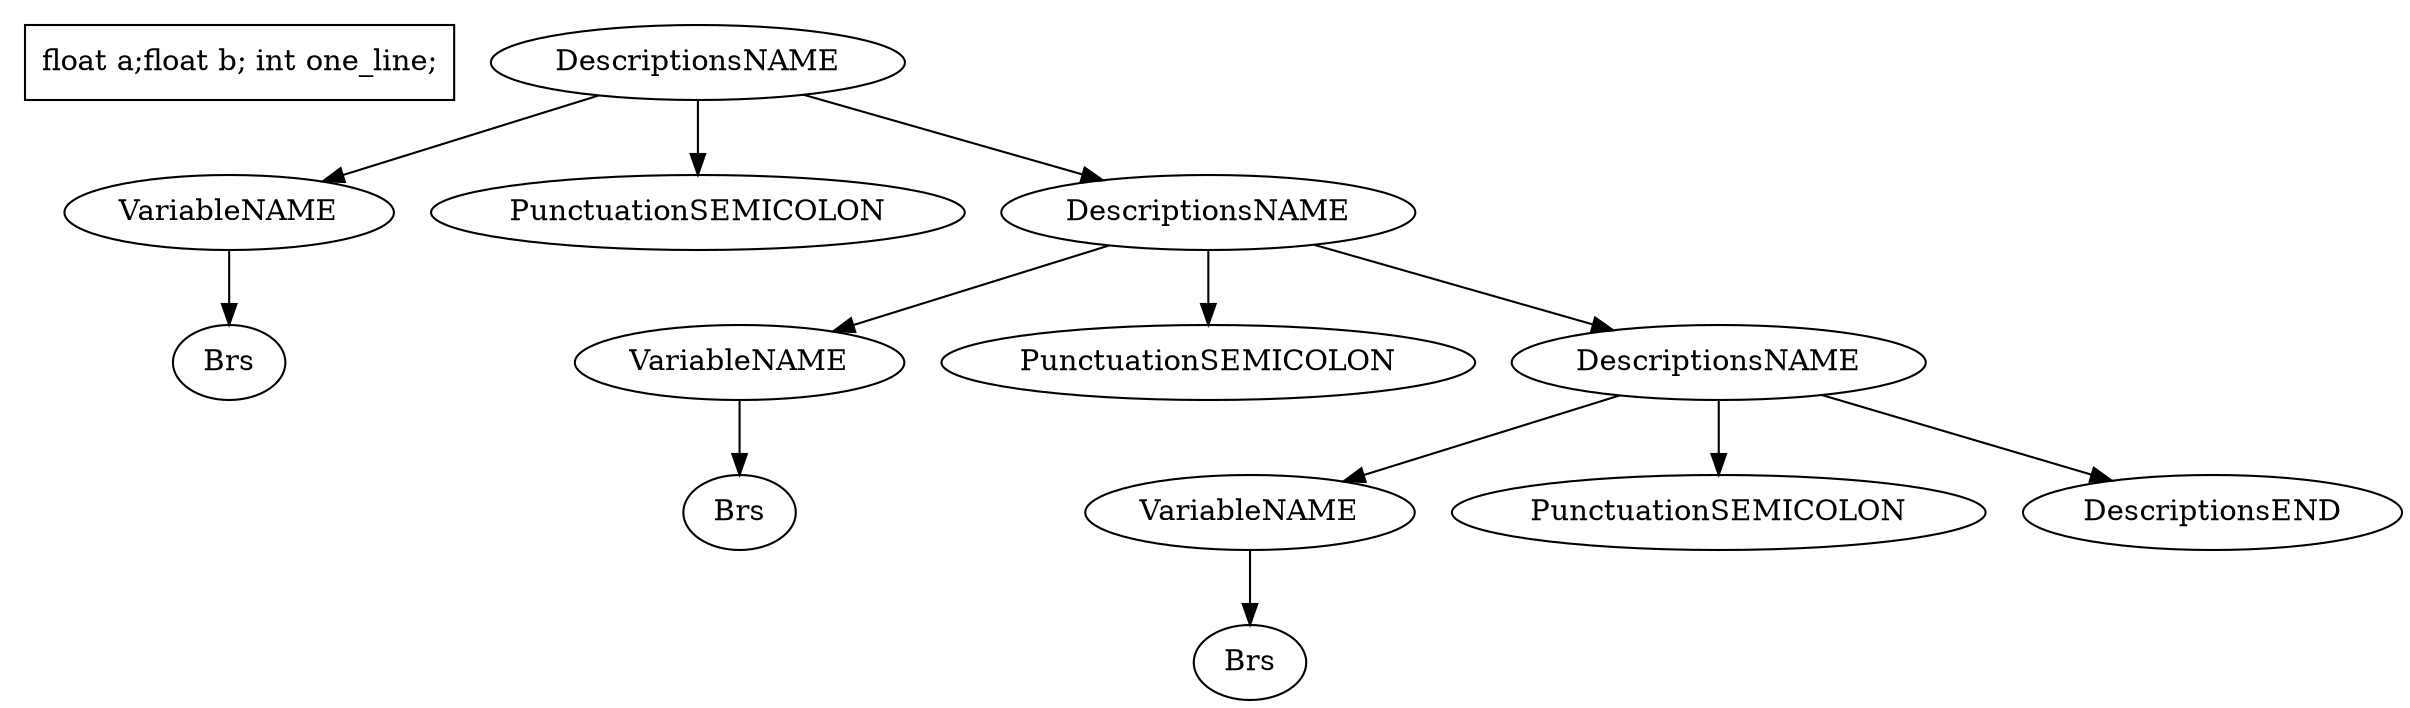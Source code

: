 digraph G { 
	subgraph clusterHeader {
		margin=0
		style="invis"
		HEADER [shape="box" label="float a;float b; int one_line;"];
	}	1->2;
	2->3;
	1->4;
	1->5;
	5->6;
	6->7;
	5->8;
	5->9;
	9->10;
	10->11;
	9->12;
	9->13;
	1[label=DescriptionsNAME];
	2[label=VariableNAME];
	3[label=Brs];
	4[label=PunctuationSEMICOLON];
	5[label=DescriptionsNAME];
	6[label=VariableNAME];
	7[label=Brs];
	8[label=PunctuationSEMICOLON];
	9[label=DescriptionsNAME];
	10[label=VariableNAME];
	11[label=Brs];
	12[label=PunctuationSEMICOLON];
	13[label=DescriptionsEND];
}